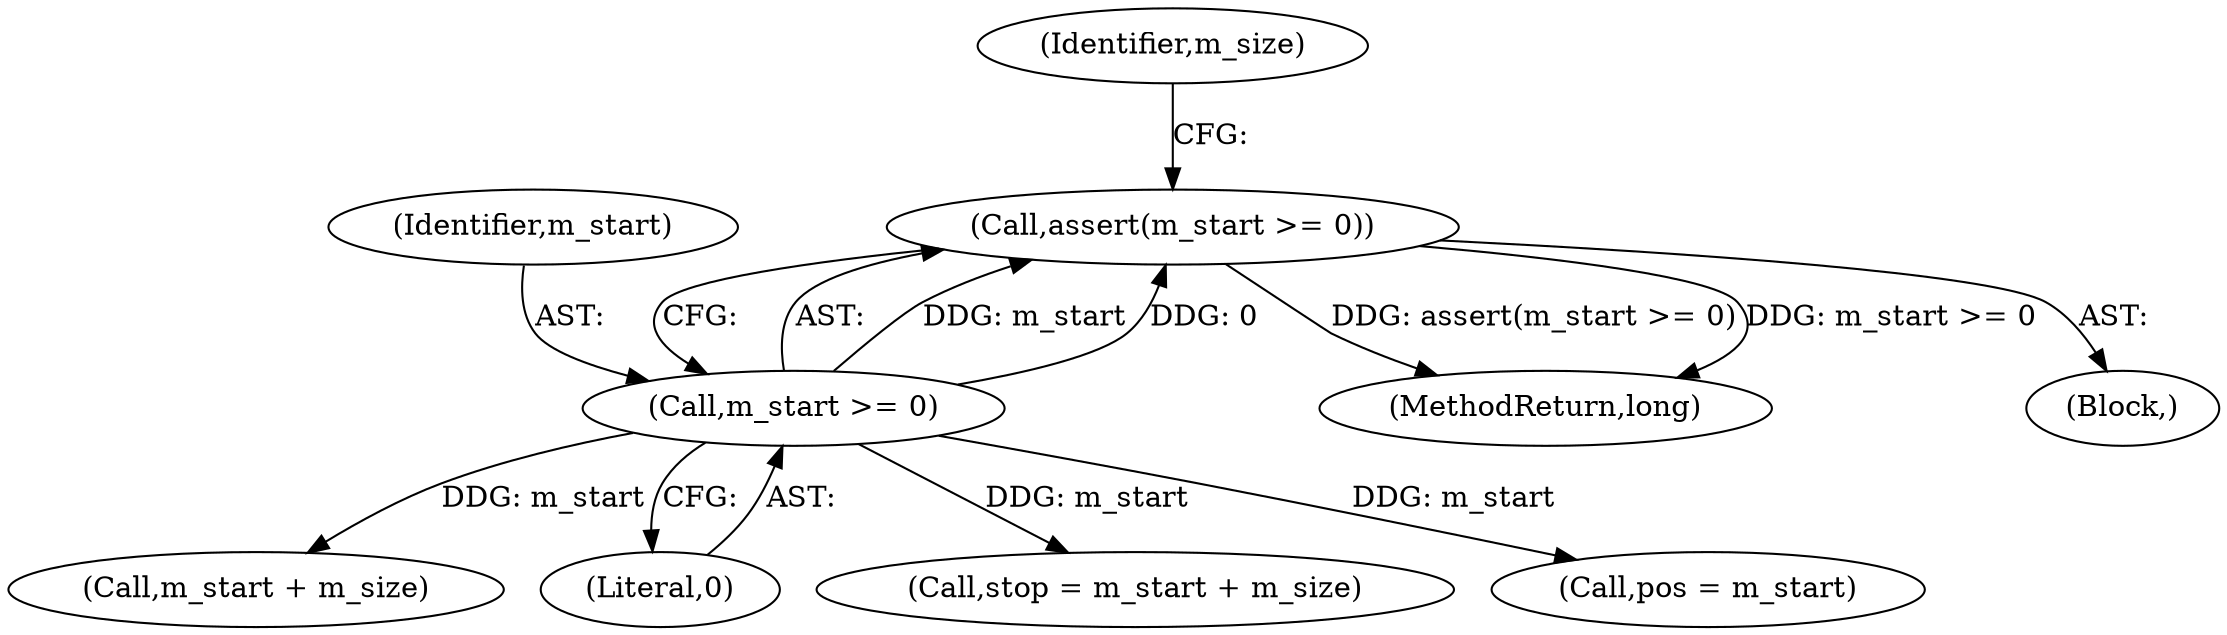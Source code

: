 digraph "1_Android_04839626ed859623901ebd3a5fd483982186b59d_174@API" {
"1000139" [label="(Call,assert(m_start >= 0))"];
"1000140" [label="(Call,m_start >= 0)"];
"1000166" [label="(Call,m_start + m_size)"];
"1000142" [label="(Literal,0)"];
"1000164" [label="(Call,stop = m_start + m_size)"];
"1000122" [label="(Block,)"];
"1000145" [label="(Identifier,m_size)"];
"1000139" [label="(Call,assert(m_start >= 0))"];
"1000140" [label="(Call,m_start >= 0)"];
"1000141" [label="(Identifier,m_start)"];
"1000942" [label="(MethodReturn,long)"];
"1000160" [label="(Call,pos = m_start)"];
"1000139" -> "1000122"  [label="AST: "];
"1000139" -> "1000140"  [label="CFG: "];
"1000140" -> "1000139"  [label="AST: "];
"1000145" -> "1000139"  [label="CFG: "];
"1000139" -> "1000942"  [label="DDG: assert(m_start >= 0)"];
"1000139" -> "1000942"  [label="DDG: m_start >= 0"];
"1000140" -> "1000139"  [label="DDG: m_start"];
"1000140" -> "1000139"  [label="DDG: 0"];
"1000140" -> "1000142"  [label="CFG: "];
"1000141" -> "1000140"  [label="AST: "];
"1000142" -> "1000140"  [label="AST: "];
"1000140" -> "1000160"  [label="DDG: m_start"];
"1000140" -> "1000164"  [label="DDG: m_start"];
"1000140" -> "1000166"  [label="DDG: m_start"];
}
